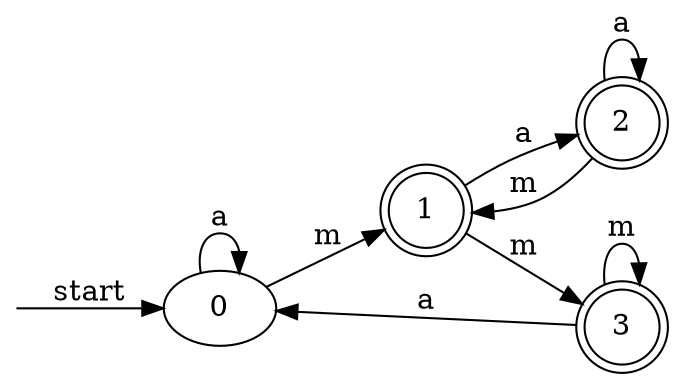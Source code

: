 digraph dfa {
    rankdir = LR;
    __start [style = invis, shape = point];
    __start -> "0" [ label = "start" ];
    node [shape = doublecircle]; "1" "2" "3"
    node [shape = circle];
    "0" -> "0" [ label = "a" ];
    "0" -> "1" [ label = "m" ];
    "1" -> "2" [ label = "a" ];
    "1" -> "3" [ label = "m" ];
    "2" -> "2" [ label = "a" ];
    "2" -> "1" [ label = "m" ];
    "3" -> "0" [ label = "a" ];
    "3" -> "3" [ label = "m" ];
}
